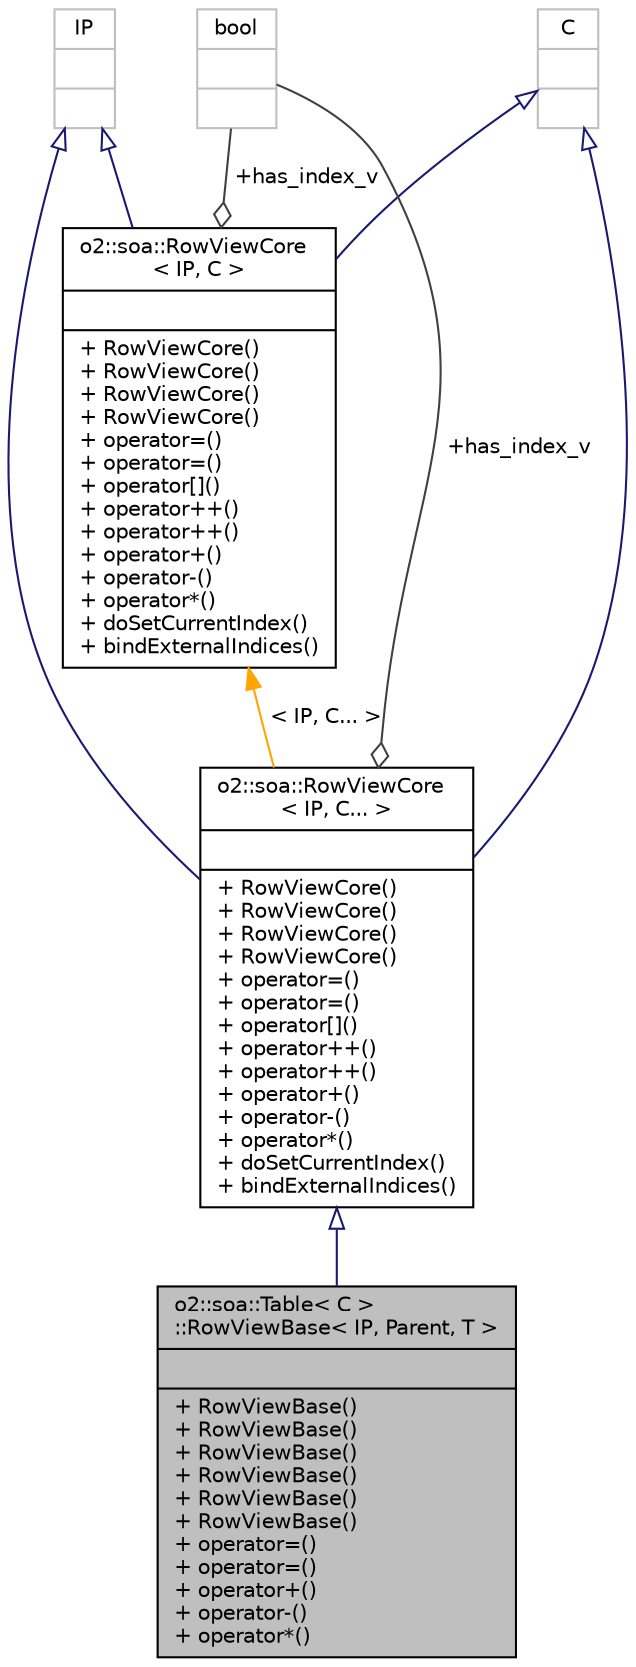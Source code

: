 digraph "o2::soa::Table&lt; C &gt;::RowViewBase&lt; IP, Parent, T &gt;"
{
 // INTERACTIVE_SVG=YES
  bgcolor="transparent";
  edge [fontname="Helvetica",fontsize="10",labelfontname="Helvetica",labelfontsize="10"];
  node [fontname="Helvetica",fontsize="10",shape=record];
  Node6 [label="{o2::soa::Table\< C \>\l::RowViewBase\< IP, Parent, T \>\n||+ RowViewBase()\l+ RowViewBase()\l+ RowViewBase()\l+ RowViewBase()\l+ RowViewBase()\l+ RowViewBase()\l+ operator=()\l+ operator=()\l+ operator+()\l+ operator-()\l+ operator*()\l}",height=0.2,width=0.4,color="black", fillcolor="grey75", style="filled", fontcolor="black"];
  Node7 -> Node6 [dir="back",color="midnightblue",fontsize="10",style="solid",arrowtail="onormal",fontname="Helvetica"];
  Node7 [label="{o2::soa::RowViewCore\l\< IP, C... \>\n||+ RowViewCore()\l+ RowViewCore()\l+ RowViewCore()\l+ RowViewCore()\l+ operator=()\l+ operator=()\l+ operator[]()\l+ operator++()\l+ operator++()\l+ operator+()\l+ operator-()\l+ operator*()\l+ doSetCurrentIndex()\l+ bindExternalIndices()\l}",height=0.2,width=0.4,color="black",URL="$d7/d57/structo2_1_1soa_1_1RowViewCore.html"];
  Node8 -> Node7 [dir="back",color="midnightblue",fontsize="10",style="solid",arrowtail="onormal",fontname="Helvetica"];
  Node8 [label="{IP\n||}",height=0.2,width=0.4,color="grey75"];
  Node9 -> Node7 [dir="back",color="midnightblue",fontsize="10",style="solid",arrowtail="onormal",fontname="Helvetica"];
  Node9 [label="{C\n||}",height=0.2,width=0.4,color="grey75"];
  Node10 -> Node7 [color="grey25",fontsize="10",style="solid",label=" +has_index_v" ,arrowhead="odiamond",fontname="Helvetica"];
  Node10 [label="{bool\n||}",height=0.2,width=0.4,color="grey75"];
  Node11 -> Node7 [dir="back",color="orange",fontsize="10",style="solid",label=" \< IP, C... \>" ,fontname="Helvetica"];
  Node11 [label="{o2::soa::RowViewCore\l\< IP, C \>\n||+ RowViewCore()\l+ RowViewCore()\l+ RowViewCore()\l+ RowViewCore()\l+ operator=()\l+ operator=()\l+ operator[]()\l+ operator++()\l+ operator++()\l+ operator+()\l+ operator-()\l+ operator*()\l+ doSetCurrentIndex()\l+ bindExternalIndices()\l}",height=0.2,width=0.4,color="black",URL="$d7/d57/structo2_1_1soa_1_1RowViewCore.html"];
  Node8 -> Node11 [dir="back",color="midnightblue",fontsize="10",style="solid",arrowtail="onormal",fontname="Helvetica"];
  Node9 -> Node11 [dir="back",color="midnightblue",fontsize="10",style="solid",arrowtail="onormal",fontname="Helvetica"];
  Node10 -> Node11 [color="grey25",fontsize="10",style="solid",label=" +has_index_v" ,arrowhead="odiamond",fontname="Helvetica"];
}
